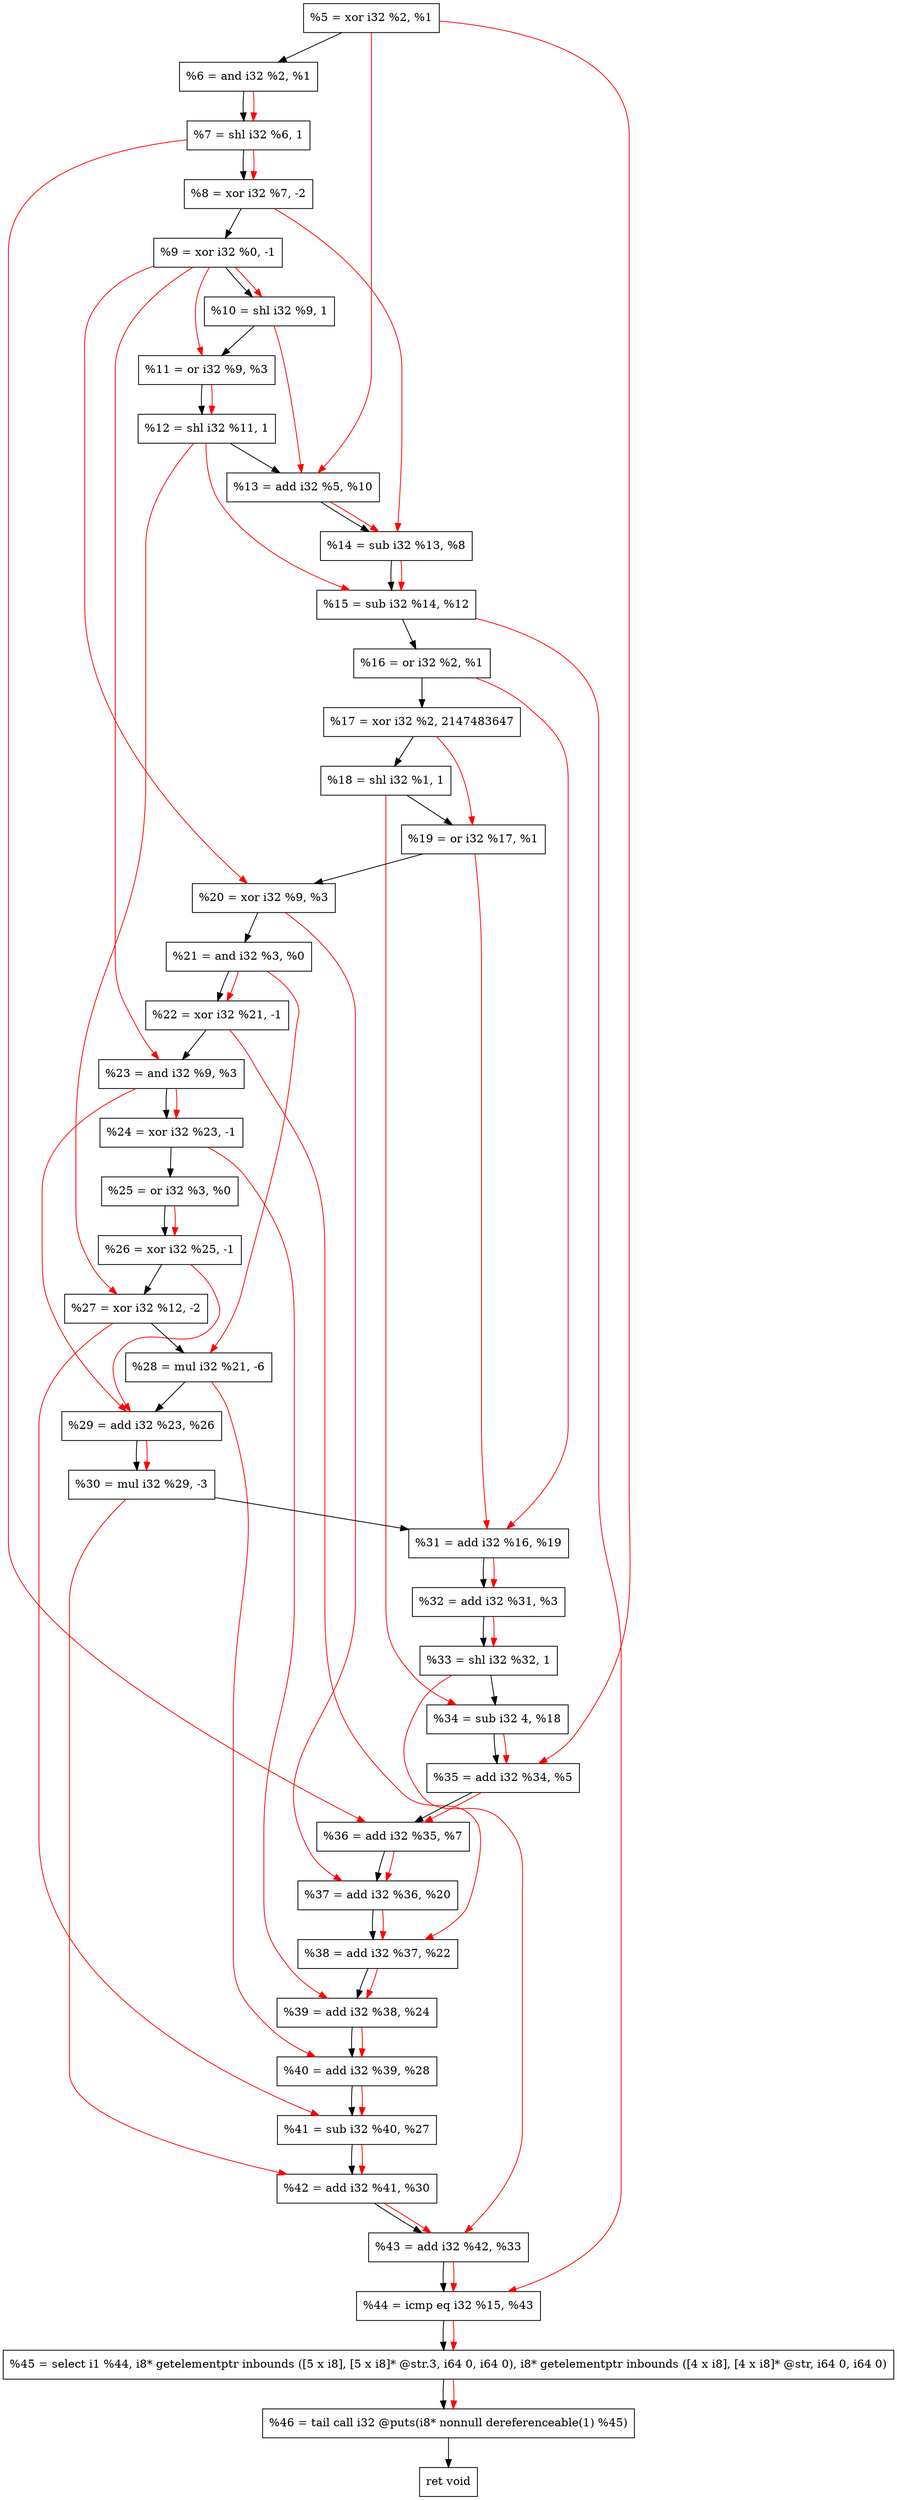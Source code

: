 digraph "DFG for'crackme' function" {
	Node0x14a9b20[shape=record, label="  %5 = xor i32 %2, %1"];
	Node0x14a9b90[shape=record, label="  %6 = and i32 %2, %1"];
	Node0x14aa210[shape=record, label="  %7 = shl i32 %6, 1"];
	Node0x14aa2b0[shape=record, label="  %8 = xor i32 %7, -2"];
	Node0x14aa350[shape=record, label="  %9 = xor i32 %0, -1"];
	Node0x14aa3c0[shape=record, label="  %10 = shl i32 %9, 1"];
	Node0x14aa430[shape=record, label="  %11 = or i32 %9, %3"];
	Node0x14aa4a0[shape=record, label="  %12 = shl i32 %11, 1"];
	Node0x14aa510[shape=record, label="  %13 = add i32 %5, %10"];
	Node0x14aa580[shape=record, label="  %14 = sub i32 %13, %8"];
	Node0x14aa5f0[shape=record, label="  %15 = sub i32 %14, %12"];
	Node0x14aa660[shape=record, label="  %16 = or i32 %2, %1"];
	Node0x14aa700[shape=record, label="  %17 = xor i32 %2, 2147483647"];
	Node0x14aa770[shape=record, label="  %18 = shl i32 %1, 1"];
	Node0x14aa7e0[shape=record, label="  %19 = or i32 %17, %1"];
	Node0x14aa850[shape=record, label="  %20 = xor i32 %9, %3"];
	Node0x14aa8c0[shape=record, label="  %21 = and i32 %3, %0"];
	Node0x14aa930[shape=record, label="  %22 = xor i32 %21, -1"];
	Node0x14aa9a0[shape=record, label="  %23 = and i32 %9, %3"];
	Node0x14aaa10[shape=record, label="  %24 = xor i32 %23, -1"];
	Node0x14aaa80[shape=record, label="  %25 = or i32 %3, %0"];
	Node0x14aaaf0[shape=record, label="  %26 = xor i32 %25, -1"];
	Node0x14aab60[shape=record, label="  %27 = xor i32 %12, -2"];
	Node0x14aac00[shape=record, label="  %28 = mul i32 %21, -6"];
	Node0x14aac70[shape=record, label="  %29 = add i32 %23, %26"];
	Node0x14aad10[shape=record, label="  %30 = mul i32 %29, -3"];
	Node0x14aad80[shape=record, label="  %31 = add i32 %16, %19"];
	Node0x14aadf0[shape=record, label="  %32 = add i32 %31, %3"];
	Node0x14ab070[shape=record, label="  %33 = shl i32 %32, 1"];
	Node0x14ab110[shape=record, label="  %34 = sub i32 4, %18"];
	Node0x14ab180[shape=record, label="  %35 = add i32 %34, %5"];
	Node0x14ab1f0[shape=record, label="  %36 = add i32 %35, %7"];
	Node0x14ab260[shape=record, label="  %37 = add i32 %36, %20"];
	Node0x14ab2d0[shape=record, label="  %38 = add i32 %37, %22"];
	Node0x14ab340[shape=record, label="  %39 = add i32 %38, %24"];
	Node0x14ab3b0[shape=record, label="  %40 = add i32 %39, %28"];
	Node0x14ab420[shape=record, label="  %41 = sub i32 %40, %27"];
	Node0x14ab490[shape=record, label="  %42 = add i32 %41, %30"];
	Node0x14ab500[shape=record, label="  %43 = add i32 %42, %33"];
	Node0x14ab570[shape=record, label="  %44 = icmp eq i32 %15, %43"];
	Node0x144a268[shape=record, label="  %45 = select i1 %44, i8* getelementptr inbounds ([5 x i8], [5 x i8]* @str.3, i64 0, i64 0), i8* getelementptr inbounds ([4 x i8], [4 x i8]* @str, i64 0, i64 0)"];
	Node0x14aba10[shape=record, label="  %46 = tail call i32 @puts(i8* nonnull dereferenceable(1) %45)"];
	Node0x14aba60[shape=record, label="  ret void"];
	Node0x14a9b20 -> Node0x14a9b90;
	Node0x14a9b90 -> Node0x14aa210;
	Node0x14aa210 -> Node0x14aa2b0;
	Node0x14aa2b0 -> Node0x14aa350;
	Node0x14aa350 -> Node0x14aa3c0;
	Node0x14aa3c0 -> Node0x14aa430;
	Node0x14aa430 -> Node0x14aa4a0;
	Node0x14aa4a0 -> Node0x14aa510;
	Node0x14aa510 -> Node0x14aa580;
	Node0x14aa580 -> Node0x14aa5f0;
	Node0x14aa5f0 -> Node0x14aa660;
	Node0x14aa660 -> Node0x14aa700;
	Node0x14aa700 -> Node0x14aa770;
	Node0x14aa770 -> Node0x14aa7e0;
	Node0x14aa7e0 -> Node0x14aa850;
	Node0x14aa850 -> Node0x14aa8c0;
	Node0x14aa8c0 -> Node0x14aa930;
	Node0x14aa930 -> Node0x14aa9a0;
	Node0x14aa9a0 -> Node0x14aaa10;
	Node0x14aaa10 -> Node0x14aaa80;
	Node0x14aaa80 -> Node0x14aaaf0;
	Node0x14aaaf0 -> Node0x14aab60;
	Node0x14aab60 -> Node0x14aac00;
	Node0x14aac00 -> Node0x14aac70;
	Node0x14aac70 -> Node0x14aad10;
	Node0x14aad10 -> Node0x14aad80;
	Node0x14aad80 -> Node0x14aadf0;
	Node0x14aadf0 -> Node0x14ab070;
	Node0x14ab070 -> Node0x14ab110;
	Node0x14ab110 -> Node0x14ab180;
	Node0x14ab180 -> Node0x14ab1f0;
	Node0x14ab1f0 -> Node0x14ab260;
	Node0x14ab260 -> Node0x14ab2d0;
	Node0x14ab2d0 -> Node0x14ab340;
	Node0x14ab340 -> Node0x14ab3b0;
	Node0x14ab3b0 -> Node0x14ab420;
	Node0x14ab420 -> Node0x14ab490;
	Node0x14ab490 -> Node0x14ab500;
	Node0x14ab500 -> Node0x14ab570;
	Node0x14ab570 -> Node0x144a268;
	Node0x144a268 -> Node0x14aba10;
	Node0x14aba10 -> Node0x14aba60;
edge [color=red]
	Node0x14a9b90 -> Node0x14aa210;
	Node0x14aa210 -> Node0x14aa2b0;
	Node0x14aa350 -> Node0x14aa3c0;
	Node0x14aa350 -> Node0x14aa430;
	Node0x14aa430 -> Node0x14aa4a0;
	Node0x14a9b20 -> Node0x14aa510;
	Node0x14aa3c0 -> Node0x14aa510;
	Node0x14aa510 -> Node0x14aa580;
	Node0x14aa2b0 -> Node0x14aa580;
	Node0x14aa580 -> Node0x14aa5f0;
	Node0x14aa4a0 -> Node0x14aa5f0;
	Node0x14aa700 -> Node0x14aa7e0;
	Node0x14aa350 -> Node0x14aa850;
	Node0x14aa8c0 -> Node0x14aa930;
	Node0x14aa350 -> Node0x14aa9a0;
	Node0x14aa9a0 -> Node0x14aaa10;
	Node0x14aaa80 -> Node0x14aaaf0;
	Node0x14aa4a0 -> Node0x14aab60;
	Node0x14aa8c0 -> Node0x14aac00;
	Node0x14aa9a0 -> Node0x14aac70;
	Node0x14aaaf0 -> Node0x14aac70;
	Node0x14aac70 -> Node0x14aad10;
	Node0x14aa660 -> Node0x14aad80;
	Node0x14aa7e0 -> Node0x14aad80;
	Node0x14aad80 -> Node0x14aadf0;
	Node0x14aadf0 -> Node0x14ab070;
	Node0x14aa770 -> Node0x14ab110;
	Node0x14ab110 -> Node0x14ab180;
	Node0x14a9b20 -> Node0x14ab180;
	Node0x14ab180 -> Node0x14ab1f0;
	Node0x14aa210 -> Node0x14ab1f0;
	Node0x14ab1f0 -> Node0x14ab260;
	Node0x14aa850 -> Node0x14ab260;
	Node0x14ab260 -> Node0x14ab2d0;
	Node0x14aa930 -> Node0x14ab2d0;
	Node0x14ab2d0 -> Node0x14ab340;
	Node0x14aaa10 -> Node0x14ab340;
	Node0x14ab340 -> Node0x14ab3b0;
	Node0x14aac00 -> Node0x14ab3b0;
	Node0x14ab3b0 -> Node0x14ab420;
	Node0x14aab60 -> Node0x14ab420;
	Node0x14ab420 -> Node0x14ab490;
	Node0x14aad10 -> Node0x14ab490;
	Node0x14ab490 -> Node0x14ab500;
	Node0x14ab070 -> Node0x14ab500;
	Node0x14aa5f0 -> Node0x14ab570;
	Node0x14ab500 -> Node0x14ab570;
	Node0x14ab570 -> Node0x144a268;
	Node0x144a268 -> Node0x14aba10;
}
